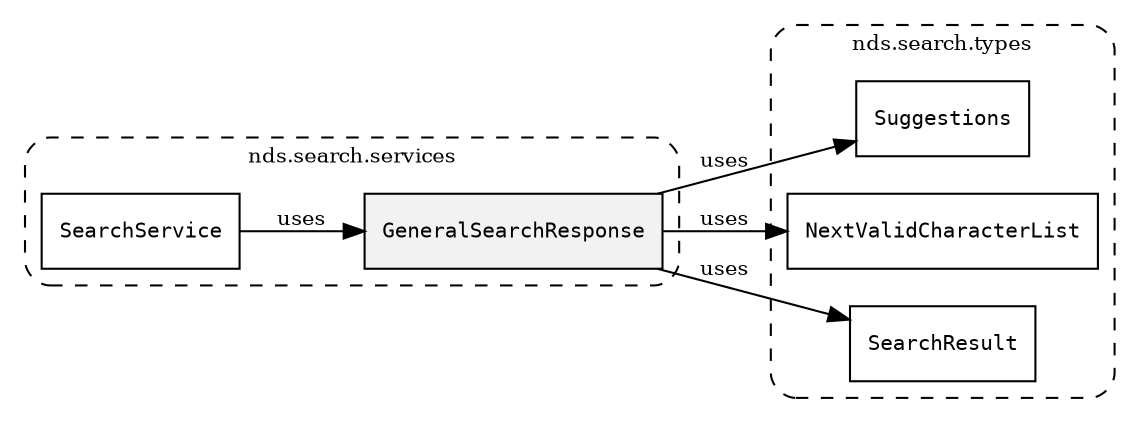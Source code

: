 /**
 * This dot file creates symbol collaboration diagram for GeneralSearchResponse.
 */
digraph ZSERIO
{
    node [shape=box, fontsize=10];
    rankdir="LR";
    fontsize=10;
    tooltip="GeneralSearchResponse collaboration diagram";

    subgraph "cluster_nds.search.services"
    {
        style="dashed, rounded";
        label="nds.search.services";
        tooltip="Package nds.search.services";
        href="../../../content/packages/nds.search.services.html#Package-nds-search-services";
        target="_parent";

        "GeneralSearchResponse" [style="filled", fillcolor="#0000000D", target="_parent", label=<<font face="monospace"><table align="center" border="0" cellspacing="0" cellpadding="0"><tr><td href="../../../content/packages/nds.search.services.html#Structure-GeneralSearchResponse" title="Structure defined in nds.search.services">GeneralSearchResponse</td></tr></table></font>>];
        "SearchService" [target="_parent", label=<<font face="monospace"><table align="center" border="0" cellspacing="0" cellpadding="0"><tr><td href="../../../content/packages/nds.search.services.html#Service-SearchService" title="Service defined in nds.search.services">SearchService</td></tr></table></font>>];
    }

    subgraph "cluster_nds.search.types"
    {
        style="dashed, rounded";
        label="nds.search.types";
        tooltip="Package nds.search.types";
        href="../../../content/packages/nds.search.types.html#Package-nds-search-types";
        target="_parent";

        "Suggestions" [target="_parent", label=<<font face="monospace"><table align="center" border="0" cellspacing="0" cellpadding="0"><tr><td href="../../../content/packages/nds.search.types.html#Structure-Suggestions" title="Structure defined in nds.search.types">Suggestions</td></tr></table></font>>];
        "NextValidCharacterList" [target="_parent", label=<<font face="monospace"><table align="center" border="0" cellspacing="0" cellpadding="0"><tr><td href="../../../content/packages/nds.search.types.html#Structure-NextValidCharacterList" title="Structure defined in nds.search.types">NextValidCharacterList</td></tr></table></font>>];
        "SearchResult" [target="_parent", label=<<font face="monospace"><table align="center" border="0" cellspacing="0" cellpadding="0"><tr><td href="../../../content/packages/nds.search.types.html#Structure-SearchResult" title="Structure defined in nds.search.types">SearchResult</td></tr></table></font>>];
    }

    "GeneralSearchResponse" -> "Suggestions" [label="uses", fontsize=10];
    "GeneralSearchResponse" -> "NextValidCharacterList" [label="uses", fontsize=10];
    "GeneralSearchResponse" -> "SearchResult" [label="uses", fontsize=10];
    "SearchService" -> "GeneralSearchResponse" [label="uses", fontsize=10];
}
